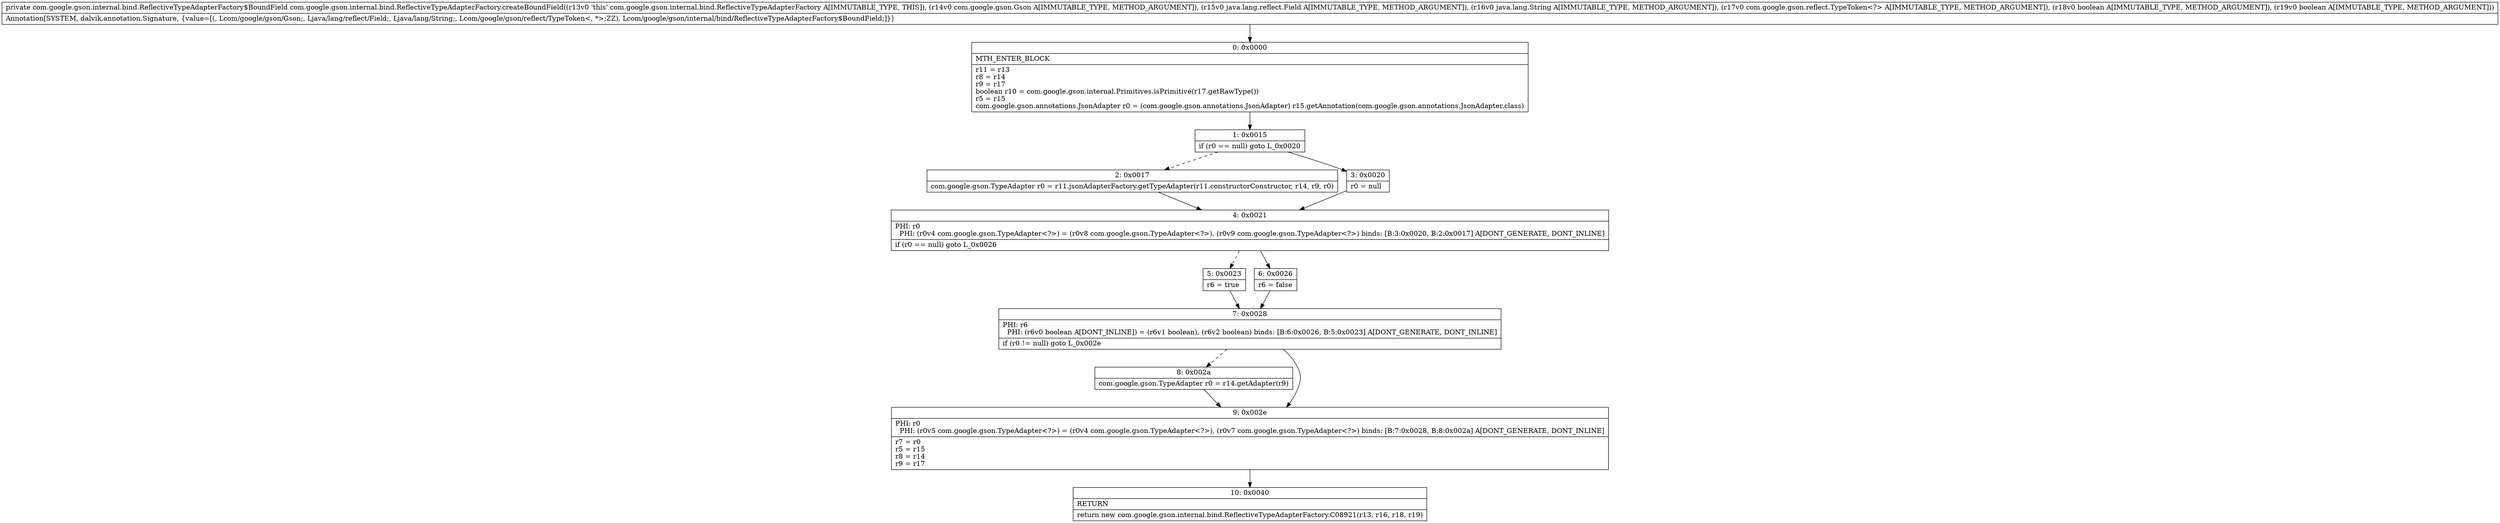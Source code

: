digraph "CFG forcom.google.gson.internal.bind.ReflectiveTypeAdapterFactory.createBoundField(Lcom\/google\/gson\/Gson;Ljava\/lang\/reflect\/Field;Ljava\/lang\/String;Lcom\/google\/gson\/reflect\/TypeToken;ZZ)Lcom\/google\/gson\/internal\/bind\/ReflectiveTypeAdapterFactory$BoundField;" {
Node_0 [shape=record,label="{0\:\ 0x0000|MTH_ENTER_BLOCK\l|r11 = r13\lr8 = r14\lr9 = r17\lboolean r10 = com.google.gson.internal.Primitives.isPrimitive(r17.getRawType())\lr5 = r15\lcom.google.gson.annotations.JsonAdapter r0 = (com.google.gson.annotations.JsonAdapter) r15.getAnnotation(com.google.gson.annotations.JsonAdapter.class)\l}"];
Node_1 [shape=record,label="{1\:\ 0x0015|if (r0 == null) goto L_0x0020\l}"];
Node_2 [shape=record,label="{2\:\ 0x0017|com.google.gson.TypeAdapter r0 = r11.jsonAdapterFactory.getTypeAdapter(r11.constructorConstructor, r14, r9, r0)\l}"];
Node_3 [shape=record,label="{3\:\ 0x0020|r0 = null\l}"];
Node_4 [shape=record,label="{4\:\ 0x0021|PHI: r0 \l  PHI: (r0v4 com.google.gson.TypeAdapter\<?\>) = (r0v8 com.google.gson.TypeAdapter\<?\>), (r0v9 com.google.gson.TypeAdapter\<?\>) binds: [B:3:0x0020, B:2:0x0017] A[DONT_GENERATE, DONT_INLINE]\l|if (r0 == null) goto L_0x0026\l}"];
Node_5 [shape=record,label="{5\:\ 0x0023|r6 = true\l}"];
Node_6 [shape=record,label="{6\:\ 0x0026|r6 = false\l}"];
Node_7 [shape=record,label="{7\:\ 0x0028|PHI: r6 \l  PHI: (r6v0 boolean A[DONT_INLINE]) = (r6v1 boolean), (r6v2 boolean) binds: [B:6:0x0026, B:5:0x0023] A[DONT_GENERATE, DONT_INLINE]\l|if (r0 != null) goto L_0x002e\l}"];
Node_8 [shape=record,label="{8\:\ 0x002a|com.google.gson.TypeAdapter r0 = r14.getAdapter(r9)\l}"];
Node_9 [shape=record,label="{9\:\ 0x002e|PHI: r0 \l  PHI: (r0v5 com.google.gson.TypeAdapter\<?\>) = (r0v4 com.google.gson.TypeAdapter\<?\>), (r0v7 com.google.gson.TypeAdapter\<?\>) binds: [B:7:0x0028, B:8:0x002a] A[DONT_GENERATE, DONT_INLINE]\l|r7 = r0\lr5 = r15\lr8 = r14\lr9 = r17\l}"];
Node_10 [shape=record,label="{10\:\ 0x0040|RETURN\l|return new com.google.gson.internal.bind.ReflectiveTypeAdapterFactory.C08921(r13, r16, r18, r19)\l}"];
MethodNode[shape=record,label="{private com.google.gson.internal.bind.ReflectiveTypeAdapterFactory$BoundField com.google.gson.internal.bind.ReflectiveTypeAdapterFactory.createBoundField((r13v0 'this' com.google.gson.internal.bind.ReflectiveTypeAdapterFactory A[IMMUTABLE_TYPE, THIS]), (r14v0 com.google.gson.Gson A[IMMUTABLE_TYPE, METHOD_ARGUMENT]), (r15v0 java.lang.reflect.Field A[IMMUTABLE_TYPE, METHOD_ARGUMENT]), (r16v0 java.lang.String A[IMMUTABLE_TYPE, METHOD_ARGUMENT]), (r17v0 com.google.gson.reflect.TypeToken\<?\> A[IMMUTABLE_TYPE, METHOD_ARGUMENT]), (r18v0 boolean A[IMMUTABLE_TYPE, METHOD_ARGUMENT]), (r19v0 boolean A[IMMUTABLE_TYPE, METHOD_ARGUMENT]))  | Annotation[SYSTEM, dalvik.annotation.Signature, \{value=[(, Lcom\/google\/gson\/Gson;, Ljava\/lang\/reflect\/Field;, Ljava\/lang\/String;, Lcom\/google\/gson\/reflect\/TypeToken\<, *\>;ZZ), Lcom\/google\/gson\/internal\/bind\/ReflectiveTypeAdapterFactory$BoundField;]\}]\l}"];
MethodNode -> Node_0;
Node_0 -> Node_1;
Node_1 -> Node_2[style=dashed];
Node_1 -> Node_3;
Node_2 -> Node_4;
Node_3 -> Node_4;
Node_4 -> Node_5[style=dashed];
Node_4 -> Node_6;
Node_5 -> Node_7;
Node_6 -> Node_7;
Node_7 -> Node_8[style=dashed];
Node_7 -> Node_9;
Node_8 -> Node_9;
Node_9 -> Node_10;
}

